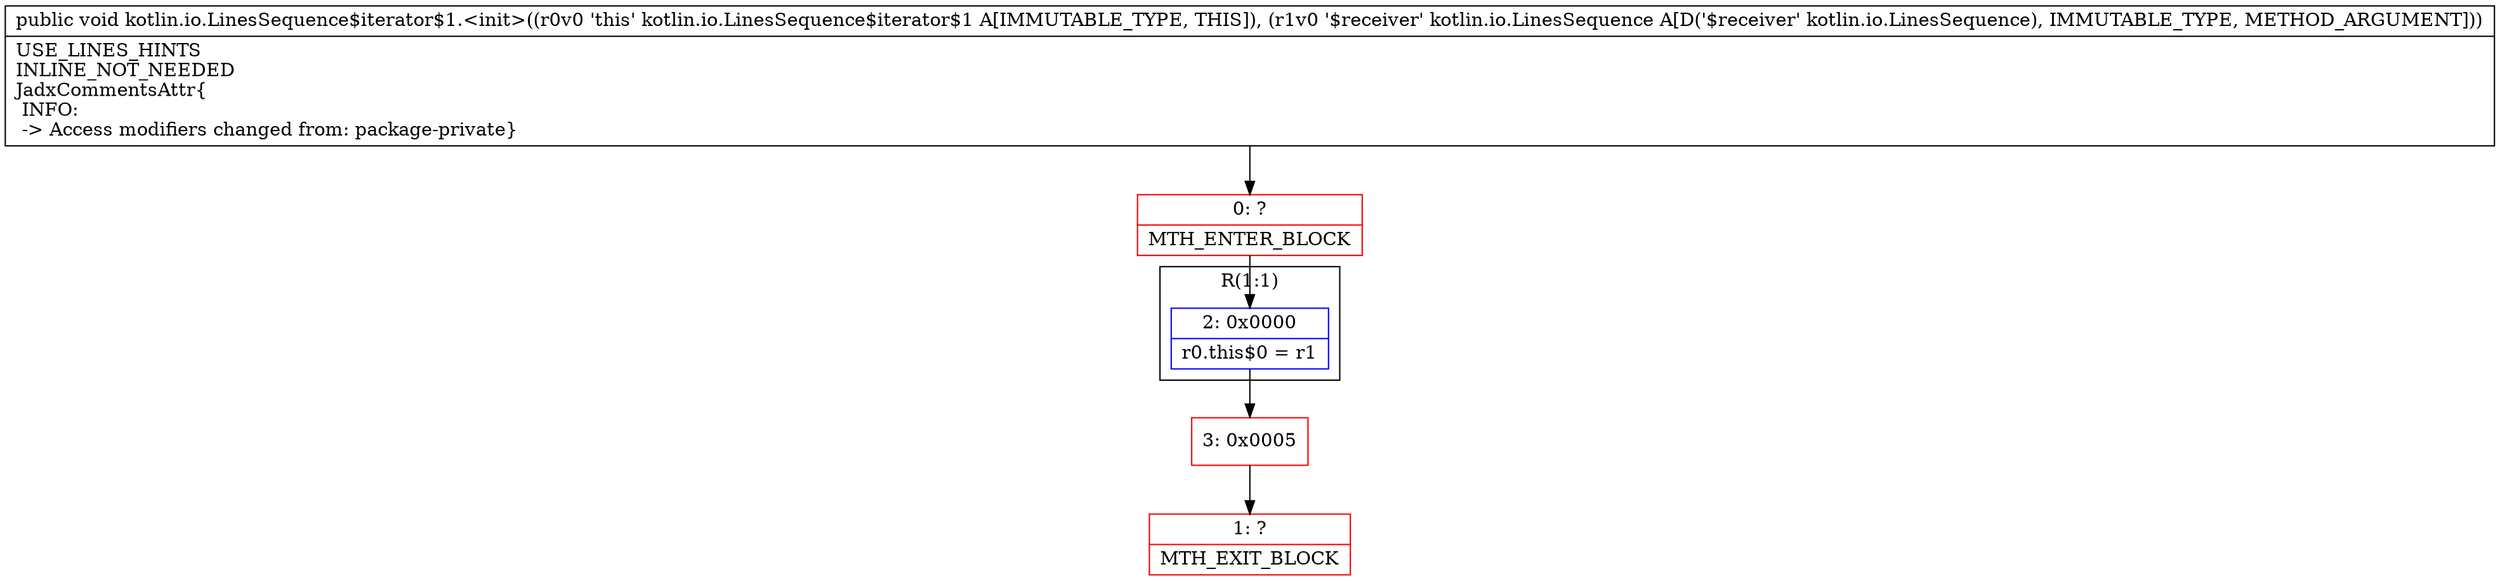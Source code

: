 digraph "CFG forkotlin.io.LinesSequence$iterator$1.\<init\>(Lkotlin\/io\/LinesSequence;)V" {
subgraph cluster_Region_1219105682 {
label = "R(1:1)";
node [shape=record,color=blue];
Node_2 [shape=record,label="{2\:\ 0x0000|r0.this$0 = r1\l}"];
}
Node_0 [shape=record,color=red,label="{0\:\ ?|MTH_ENTER_BLOCK\l}"];
Node_3 [shape=record,color=red,label="{3\:\ 0x0005}"];
Node_1 [shape=record,color=red,label="{1\:\ ?|MTH_EXIT_BLOCK\l}"];
MethodNode[shape=record,label="{public void kotlin.io.LinesSequence$iterator$1.\<init\>((r0v0 'this' kotlin.io.LinesSequence$iterator$1 A[IMMUTABLE_TYPE, THIS]), (r1v0 '$receiver' kotlin.io.LinesSequence A[D('$receiver' kotlin.io.LinesSequence), IMMUTABLE_TYPE, METHOD_ARGUMENT]))  | USE_LINES_HINTS\lINLINE_NOT_NEEDED\lJadxCommentsAttr\{\l INFO: \l \-\> Access modifiers changed from: package\-private\}\l}"];
MethodNode -> Node_0;Node_2 -> Node_3;
Node_0 -> Node_2;
Node_3 -> Node_1;
}

